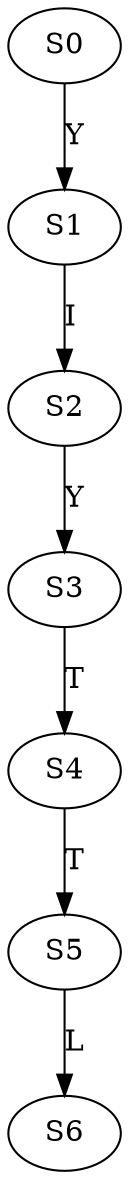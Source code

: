 strict digraph  {
	S0 -> S1 [ label = Y ];
	S1 -> S2 [ label = I ];
	S2 -> S3 [ label = Y ];
	S3 -> S4 [ label = T ];
	S4 -> S5 [ label = T ];
	S5 -> S6 [ label = L ];
}
